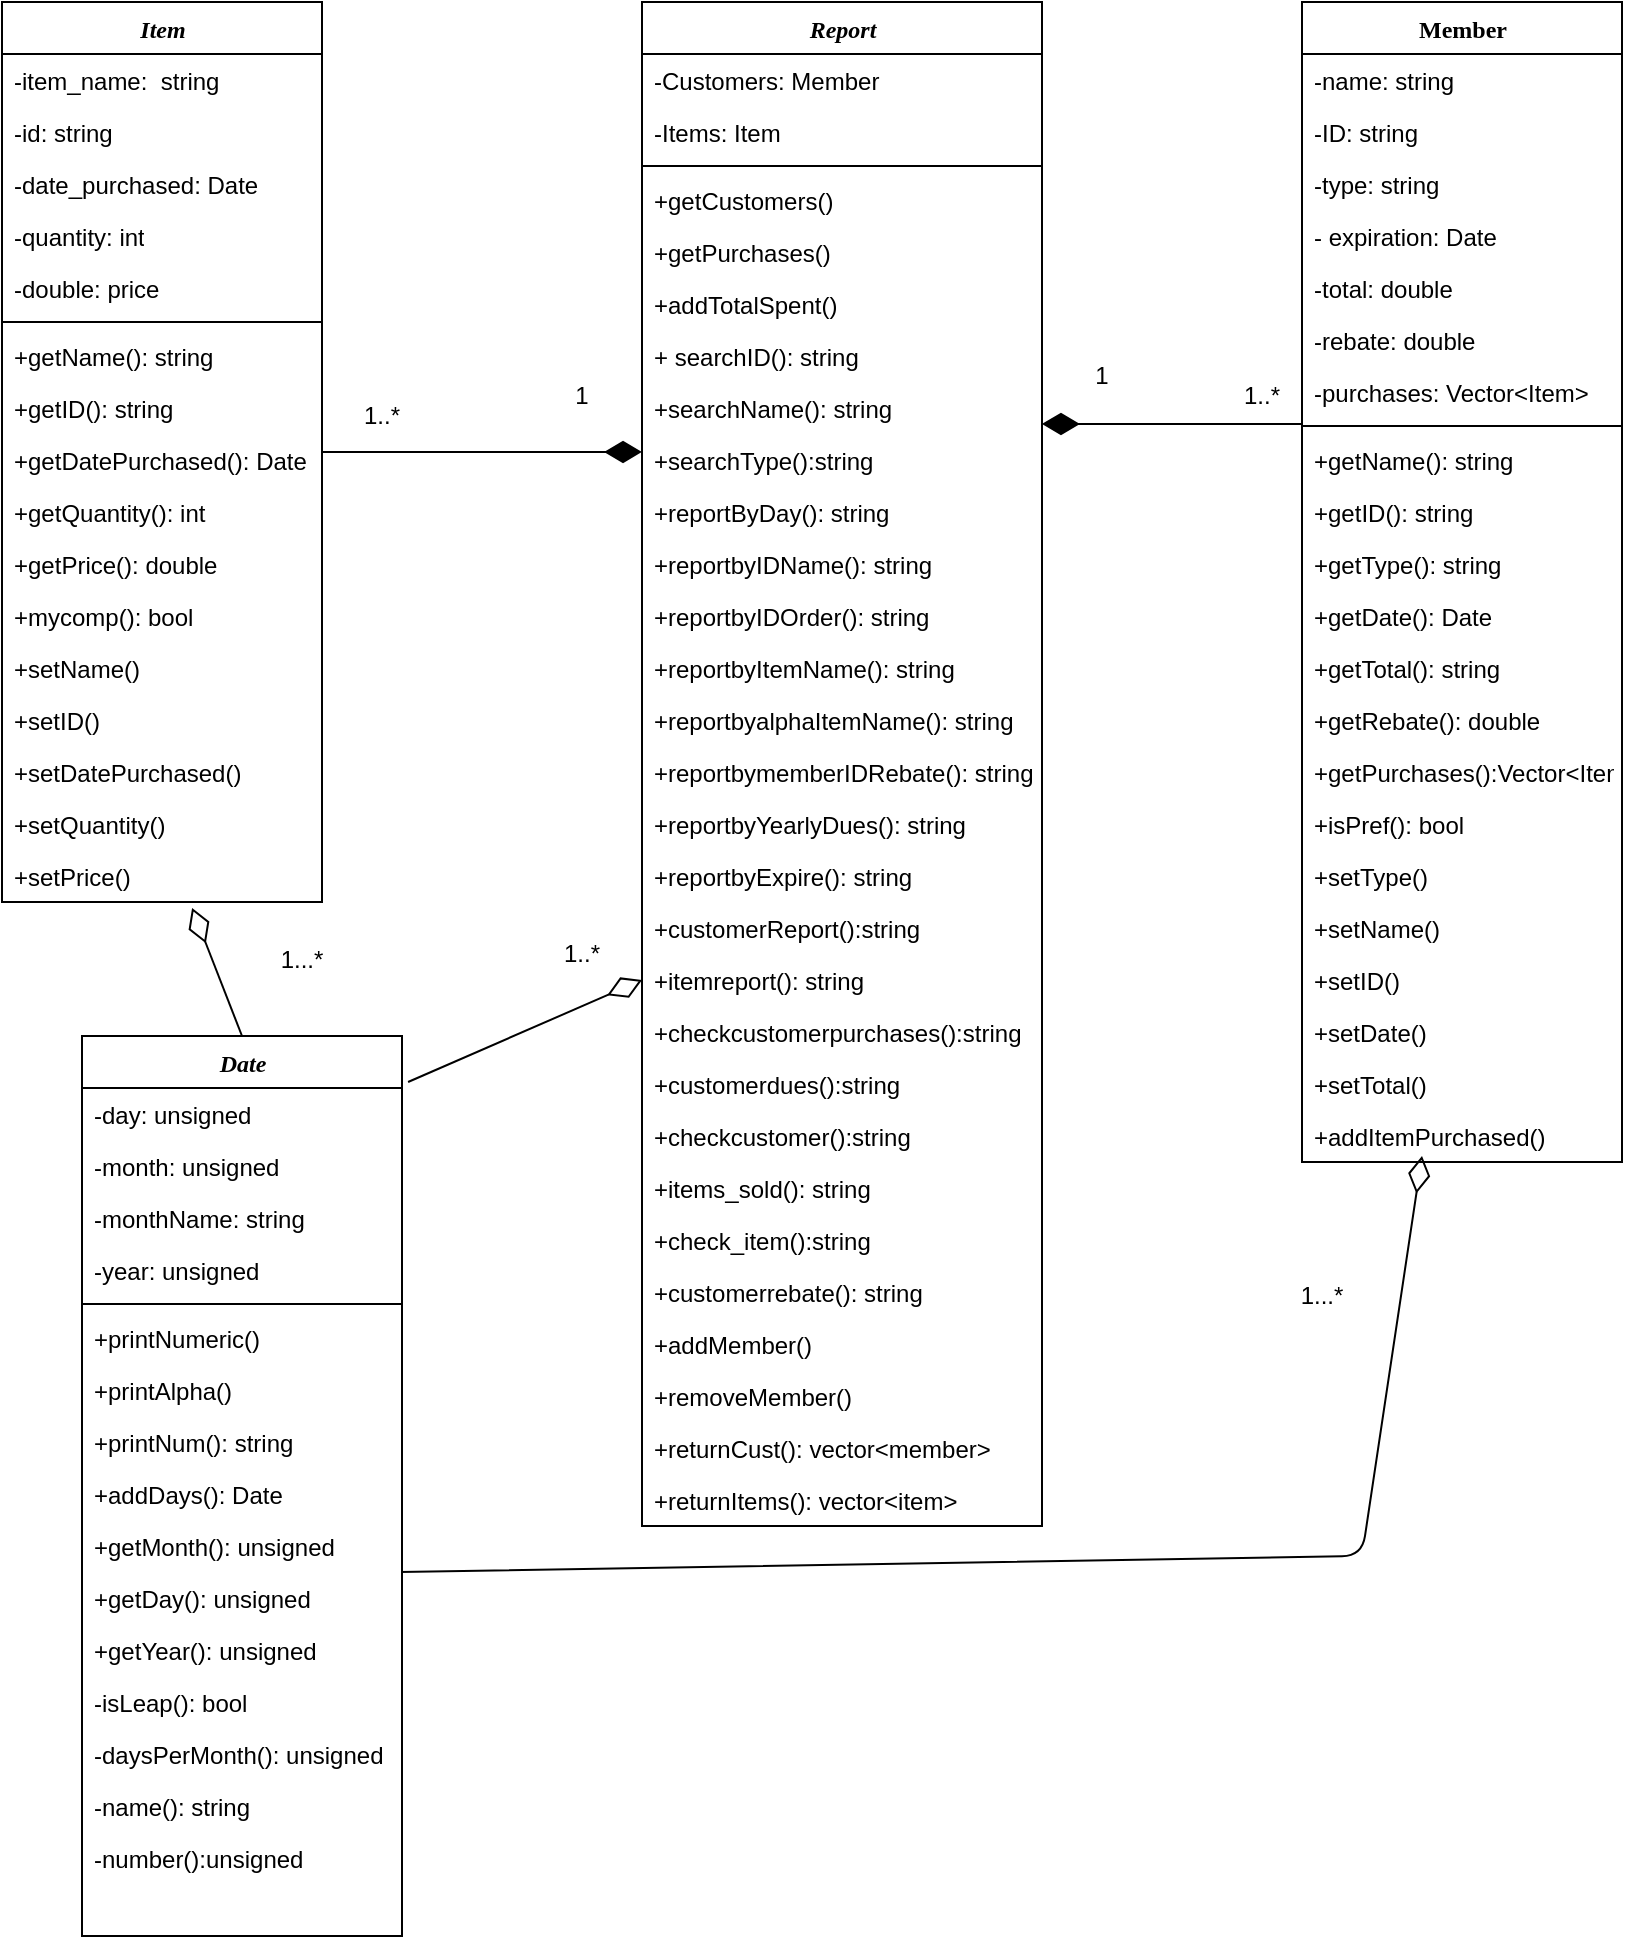 <mxfile version="12.1.3" type="github" pages="1">
  <diagram name="Page-1" id="9f46799a-70d6-7492-0946-bef42562c5a5">
    <mxGraphModel dx="1024" dy="561" grid="1" gridSize="10" guides="1" tooltips="1" connect="1" arrows="1" fold="1" page="1" pageScale="1" pageWidth="1100" pageHeight="850" background="#ffffff" math="0" shadow="0">
      <root>
        <mxCell id="0"/>
        <mxCell id="1" parent="0"/>
        <mxCell id="78961159f06e98e8-17" value="&lt;i&gt;Item&lt;/i&gt;" style="swimlane;html=1;fontStyle=1;align=center;verticalAlign=top;childLayout=stackLayout;horizontal=1;startSize=26;horizontalStack=0;resizeParent=1;resizeLast=0;collapsible=1;marginBottom=0;swimlaneFillColor=#ffffff;rounded=0;shadow=0;comic=0;labelBackgroundColor=none;strokeColor=#000000;strokeWidth=1;fillColor=none;fontFamily=Verdana;fontSize=12;fontColor=#000000;" parent="1" vertex="1">
          <mxGeometry x="90" y="83" width="160" height="450" as="geometry"/>
        </mxCell>
        <mxCell id="78961159f06e98e8-21" value="-item_name:&amp;nbsp; string" style="text;html=1;strokeColor=none;fillColor=none;align=left;verticalAlign=top;spacingLeft=4;spacingRight=4;whiteSpace=wrap;overflow=hidden;rotatable=0;points=[[0,0.5],[1,0.5]];portConstraint=eastwest;" parent="78961159f06e98e8-17" vertex="1">
          <mxGeometry y="26" width="160" height="26" as="geometry"/>
        </mxCell>
        <mxCell id="78961159f06e98e8-23" value="-id: string" style="text;html=1;strokeColor=none;fillColor=none;align=left;verticalAlign=top;spacingLeft=4;spacingRight=4;whiteSpace=wrap;overflow=hidden;rotatable=0;points=[[0,0.5],[1,0.5]];portConstraint=eastwest;" parent="78961159f06e98e8-17" vertex="1">
          <mxGeometry y="52" width="160" height="26" as="geometry"/>
        </mxCell>
        <mxCell id="78961159f06e98e8-25" value="-date_purchased: Date" style="text;html=1;strokeColor=none;fillColor=none;align=left;verticalAlign=top;spacingLeft=4;spacingRight=4;whiteSpace=wrap;overflow=hidden;rotatable=0;points=[[0,0.5],[1,0.5]];portConstraint=eastwest;" parent="78961159f06e98e8-17" vertex="1">
          <mxGeometry y="78" width="160" height="26" as="geometry"/>
        </mxCell>
        <mxCell id="78961159f06e98e8-26" value="-quantity: int" style="text;html=1;strokeColor=none;fillColor=none;align=left;verticalAlign=top;spacingLeft=4;spacingRight=4;whiteSpace=wrap;overflow=hidden;rotatable=0;points=[[0,0.5],[1,0.5]];portConstraint=eastwest;" parent="78961159f06e98e8-17" vertex="1">
          <mxGeometry y="104" width="160" height="26" as="geometry"/>
        </mxCell>
        <mxCell id="78961159f06e98e8-24" value="-double: price" style="text;html=1;strokeColor=none;fillColor=none;align=left;verticalAlign=top;spacingLeft=4;spacingRight=4;whiteSpace=wrap;overflow=hidden;rotatable=0;points=[[0,0.5],[1,0.5]];portConstraint=eastwest;" parent="78961159f06e98e8-17" vertex="1">
          <mxGeometry y="130" width="160" height="26" as="geometry"/>
        </mxCell>
        <mxCell id="78961159f06e98e8-19" value="" style="line;html=1;strokeWidth=1;fillColor=none;align=left;verticalAlign=middle;spacingTop=-1;spacingLeft=3;spacingRight=3;rotatable=0;labelPosition=right;points=[];portConstraint=eastwest;" parent="78961159f06e98e8-17" vertex="1">
          <mxGeometry y="156" width="160" height="8" as="geometry"/>
        </mxCell>
        <mxCell id="78961159f06e98e8-20" value="+getName(): string" style="text;html=1;strokeColor=none;fillColor=none;align=left;verticalAlign=top;spacingLeft=4;spacingRight=4;whiteSpace=wrap;overflow=hidden;rotatable=0;points=[[0,0.5],[1,0.5]];portConstraint=eastwest;" parent="78961159f06e98e8-17" vertex="1">
          <mxGeometry y="164" width="160" height="26" as="geometry"/>
        </mxCell>
        <mxCell id="78961159f06e98e8-27" value="+getID(): string" style="text;html=1;strokeColor=none;fillColor=none;align=left;verticalAlign=top;spacingLeft=4;spacingRight=4;whiteSpace=wrap;overflow=hidden;rotatable=0;points=[[0,0.5],[1,0.5]];portConstraint=eastwest;" parent="78961159f06e98e8-17" vertex="1">
          <mxGeometry y="190" width="160" height="26" as="geometry"/>
        </mxCell>
        <mxCell id="Qsq06w-KKJfv5tR3ozOW-25" value="+getDatePurchased(): Date" style="text;html=1;strokeColor=none;fillColor=none;align=left;verticalAlign=top;spacingLeft=4;spacingRight=4;whiteSpace=wrap;overflow=hidden;rotatable=0;points=[[0,0.5],[1,0.5]];portConstraint=eastwest;" vertex="1" parent="78961159f06e98e8-17">
          <mxGeometry y="216" width="160" height="26" as="geometry"/>
        </mxCell>
        <mxCell id="Qsq06w-KKJfv5tR3ozOW-26" value="+getQuantity(): int" style="text;html=1;strokeColor=none;fillColor=none;align=left;verticalAlign=top;spacingLeft=4;spacingRight=4;whiteSpace=wrap;overflow=hidden;rotatable=0;points=[[0,0.5],[1,0.5]];portConstraint=eastwest;" vertex="1" parent="78961159f06e98e8-17">
          <mxGeometry y="242" width="160" height="26" as="geometry"/>
        </mxCell>
        <mxCell id="Qsq06w-KKJfv5tR3ozOW-27" value="+getPrice(): double" style="text;html=1;strokeColor=none;fillColor=none;align=left;verticalAlign=top;spacingLeft=4;spacingRight=4;whiteSpace=wrap;overflow=hidden;rotatable=0;points=[[0,0.5],[1,0.5]];portConstraint=eastwest;" vertex="1" parent="78961159f06e98e8-17">
          <mxGeometry y="268" width="160" height="26" as="geometry"/>
        </mxCell>
        <mxCell id="Qsq06w-KKJfv5tR3ozOW-28" value="+mycomp(): bool" style="text;html=1;strokeColor=none;fillColor=none;align=left;verticalAlign=top;spacingLeft=4;spacingRight=4;whiteSpace=wrap;overflow=hidden;rotatable=0;points=[[0,0.5],[1,0.5]];portConstraint=eastwest;" vertex="1" parent="78961159f06e98e8-17">
          <mxGeometry y="294" width="160" height="26" as="geometry"/>
        </mxCell>
        <mxCell id="Qsq06w-KKJfv5tR3ozOW-29" value="+setName()" style="text;html=1;strokeColor=none;fillColor=none;align=left;verticalAlign=top;spacingLeft=4;spacingRight=4;whiteSpace=wrap;overflow=hidden;rotatable=0;points=[[0,0.5],[1,0.5]];portConstraint=eastwest;" vertex="1" parent="78961159f06e98e8-17">
          <mxGeometry y="320" width="160" height="26" as="geometry"/>
        </mxCell>
        <mxCell id="Qsq06w-KKJfv5tR3ozOW-30" value="+setID()" style="text;html=1;strokeColor=none;fillColor=none;align=left;verticalAlign=top;spacingLeft=4;spacingRight=4;whiteSpace=wrap;overflow=hidden;rotatable=0;points=[[0,0.5],[1,0.5]];portConstraint=eastwest;" vertex="1" parent="78961159f06e98e8-17">
          <mxGeometry y="346" width="160" height="26" as="geometry"/>
        </mxCell>
        <mxCell id="Qsq06w-KKJfv5tR3ozOW-31" value="+setDatePurchased()" style="text;html=1;strokeColor=none;fillColor=none;align=left;verticalAlign=top;spacingLeft=4;spacingRight=4;whiteSpace=wrap;overflow=hidden;rotatable=0;points=[[0,0.5],[1,0.5]];portConstraint=eastwest;" vertex="1" parent="78961159f06e98e8-17">
          <mxGeometry y="372" width="160" height="26" as="geometry"/>
        </mxCell>
        <mxCell id="Qsq06w-KKJfv5tR3ozOW-32" value="+setQuantity()" style="text;html=1;strokeColor=none;fillColor=none;align=left;verticalAlign=top;spacingLeft=4;spacingRight=4;whiteSpace=wrap;overflow=hidden;rotatable=0;points=[[0,0.5],[1,0.5]];portConstraint=eastwest;" vertex="1" parent="78961159f06e98e8-17">
          <mxGeometry y="398" width="160" height="26" as="geometry"/>
        </mxCell>
        <mxCell id="Qsq06w-KKJfv5tR3ozOW-33" value="+setPrice()" style="text;html=1;strokeColor=none;fillColor=none;align=left;verticalAlign=top;spacingLeft=4;spacingRight=4;whiteSpace=wrap;overflow=hidden;rotatable=0;points=[[0,0.5],[1,0.5]];portConstraint=eastwest;" vertex="1" parent="78961159f06e98e8-17">
          <mxGeometry y="424" width="160" height="26" as="geometry"/>
        </mxCell>
        <mxCell id="78961159f06e98e8-30" value="&lt;i&gt;Report&lt;/i&gt;" style="swimlane;html=1;fontStyle=1;align=center;verticalAlign=top;childLayout=stackLayout;horizontal=1;startSize=26;horizontalStack=0;resizeParent=1;resizeLast=0;collapsible=1;marginBottom=0;swimlaneFillColor=#ffffff;rounded=0;shadow=0;comic=0;labelBackgroundColor=none;strokeColor=#000000;strokeWidth=1;fillColor=none;fontFamily=Verdana;fontSize=12;fontColor=#000000;" parent="1" vertex="1">
          <mxGeometry x="410" y="83" width="200" height="762" as="geometry"/>
        </mxCell>
        <mxCell id="78961159f06e98e8-31" value="-Customers: Member" style="text;html=1;strokeColor=none;fillColor=none;align=left;verticalAlign=top;spacingLeft=4;spacingRight=4;whiteSpace=wrap;overflow=hidden;rotatable=0;points=[[0,0.5],[1,0.5]];portConstraint=eastwest;" parent="78961159f06e98e8-30" vertex="1">
          <mxGeometry y="26" width="200" height="26" as="geometry"/>
        </mxCell>
        <mxCell id="78961159f06e98e8-32" value="-Items: Item" style="text;html=1;strokeColor=none;fillColor=none;align=left;verticalAlign=top;spacingLeft=4;spacingRight=4;whiteSpace=wrap;overflow=hidden;rotatable=0;points=[[0,0.5],[1,0.5]];portConstraint=eastwest;" parent="78961159f06e98e8-30" vertex="1">
          <mxGeometry y="52" width="200" height="26" as="geometry"/>
        </mxCell>
        <mxCell id="78961159f06e98e8-38" value="" style="line;html=1;strokeWidth=1;fillColor=none;align=left;verticalAlign=middle;spacingTop=-1;spacingLeft=3;spacingRight=3;rotatable=0;labelPosition=right;points=[];portConstraint=eastwest;" parent="78961159f06e98e8-30" vertex="1">
          <mxGeometry y="78" width="200" height="8" as="geometry"/>
        </mxCell>
        <mxCell id="78961159f06e98e8-34" value="+getCustomers()" style="text;html=1;strokeColor=none;fillColor=none;align=left;verticalAlign=top;spacingLeft=4;spacingRight=4;whiteSpace=wrap;overflow=hidden;rotatable=0;points=[[0,0.5],[1,0.5]];portConstraint=eastwest;" parent="78961159f06e98e8-30" vertex="1">
          <mxGeometry y="86" width="200" height="26" as="geometry"/>
        </mxCell>
        <mxCell id="78961159f06e98e8-36" value="+getPurchases()" style="text;html=1;strokeColor=none;fillColor=none;align=left;verticalAlign=top;spacingLeft=4;spacingRight=4;whiteSpace=wrap;overflow=hidden;rotatable=0;points=[[0,0.5],[1,0.5]];portConstraint=eastwest;" parent="78961159f06e98e8-30" vertex="1">
          <mxGeometry y="112" width="200" height="26" as="geometry"/>
        </mxCell>
        <mxCell id="78961159f06e98e8-37" value="+addTotalSpent()" style="text;html=1;strokeColor=none;fillColor=none;align=left;verticalAlign=top;spacingLeft=4;spacingRight=4;whiteSpace=wrap;overflow=hidden;rotatable=0;points=[[0,0.5],[1,0.5]];portConstraint=eastwest;" parent="78961159f06e98e8-30" vertex="1">
          <mxGeometry y="138" width="200" height="26" as="geometry"/>
        </mxCell>
        <mxCell id="78961159f06e98e8-33" value="+ searchID(): string" style="text;html=1;strokeColor=none;fillColor=none;align=left;verticalAlign=top;spacingLeft=4;spacingRight=4;whiteSpace=wrap;overflow=hidden;rotatable=0;points=[[0,0.5],[1,0.5]];portConstraint=eastwest;" parent="78961159f06e98e8-30" vertex="1">
          <mxGeometry y="164" width="200" height="26" as="geometry"/>
        </mxCell>
        <mxCell id="78961159f06e98e8-39" value="+searchName(): string" style="text;html=1;strokeColor=none;fillColor=none;align=left;verticalAlign=top;spacingLeft=4;spacingRight=4;whiteSpace=wrap;overflow=hidden;rotatable=0;points=[[0,0.5],[1,0.5]];portConstraint=eastwest;" parent="78961159f06e98e8-30" vertex="1">
          <mxGeometry y="190" width="200" height="26" as="geometry"/>
        </mxCell>
        <mxCell id="78961159f06e98e8-40" value="+searchType():string" style="text;html=1;strokeColor=none;fillColor=none;align=left;verticalAlign=top;spacingLeft=4;spacingRight=4;whiteSpace=wrap;overflow=hidden;rotatable=0;points=[[0,0.5],[1,0.5]];portConstraint=eastwest;" parent="78961159f06e98e8-30" vertex="1">
          <mxGeometry y="216" width="200" height="26" as="geometry"/>
        </mxCell>
        <mxCell id="78961159f06e98e8-42" value="+reportByDay(): string" style="text;html=1;strokeColor=none;fillColor=none;align=left;verticalAlign=top;spacingLeft=4;spacingRight=4;whiteSpace=wrap;overflow=hidden;rotatable=0;points=[[0,0.5],[1,0.5]];portConstraint=eastwest;" parent="78961159f06e98e8-30" vertex="1">
          <mxGeometry y="242" width="200" height="26" as="geometry"/>
        </mxCell>
        <mxCell id="Qsq06w-KKJfv5tR3ozOW-5" value="+reportbyIDName(): string" style="text;html=1;strokeColor=none;fillColor=none;align=left;verticalAlign=top;spacingLeft=4;spacingRight=4;whiteSpace=wrap;overflow=hidden;rotatable=0;points=[[0,0.5],[1,0.5]];portConstraint=eastwest;" vertex="1" parent="78961159f06e98e8-30">
          <mxGeometry y="268" width="200" height="26" as="geometry"/>
        </mxCell>
        <mxCell id="Qsq06w-KKJfv5tR3ozOW-6" value="+reportbyIDOrder(): string" style="text;html=1;strokeColor=none;fillColor=none;align=left;verticalAlign=top;spacingLeft=4;spacingRight=4;whiteSpace=wrap;overflow=hidden;rotatable=0;points=[[0,0.5],[1,0.5]];portConstraint=eastwest;" vertex="1" parent="78961159f06e98e8-30">
          <mxGeometry y="294" width="200" height="26" as="geometry"/>
        </mxCell>
        <mxCell id="Qsq06w-KKJfv5tR3ozOW-7" value="+reportbyItemName(): string" style="text;html=1;strokeColor=none;fillColor=none;align=left;verticalAlign=top;spacingLeft=4;spacingRight=4;whiteSpace=wrap;overflow=hidden;rotatable=0;points=[[0,0.5],[1,0.5]];portConstraint=eastwest;" vertex="1" parent="78961159f06e98e8-30">
          <mxGeometry y="320" width="200" height="26" as="geometry"/>
        </mxCell>
        <mxCell id="Qsq06w-KKJfv5tR3ozOW-8" value="&lt;div&gt;+reportbyalphaItemName(): string&lt;/div&gt;&lt;div&gt;&lt;br&gt;&lt;/div&gt;" style="text;html=1;strokeColor=none;fillColor=none;align=left;verticalAlign=top;spacingLeft=4;spacingRight=4;whiteSpace=wrap;overflow=hidden;rotatable=0;points=[[0,0.5],[1,0.5]];portConstraint=eastwest;" vertex="1" parent="78961159f06e98e8-30">
          <mxGeometry y="346" width="200" height="26" as="geometry"/>
        </mxCell>
        <mxCell id="Qsq06w-KKJfv5tR3ozOW-10" value="+reportbymemberIDRebate(): string" style="text;html=1;strokeColor=none;fillColor=none;align=left;verticalAlign=top;spacingLeft=4;spacingRight=4;whiteSpace=wrap;overflow=hidden;rotatable=0;points=[[0,0.5],[1,0.5]];portConstraint=eastwest;" vertex="1" parent="78961159f06e98e8-30">
          <mxGeometry y="372" width="200" height="26" as="geometry"/>
        </mxCell>
        <mxCell id="Qsq06w-KKJfv5tR3ozOW-11" value="+reportbyYearlyDues(): string" style="text;html=1;strokeColor=none;fillColor=none;align=left;verticalAlign=top;spacingLeft=4;spacingRight=4;whiteSpace=wrap;overflow=hidden;rotatable=0;points=[[0,0.5],[1,0.5]];portConstraint=eastwest;" vertex="1" parent="78961159f06e98e8-30">
          <mxGeometry y="398" width="200" height="26" as="geometry"/>
        </mxCell>
        <mxCell id="Qsq06w-KKJfv5tR3ozOW-12" value="&lt;div&gt;+reportbyExpire(): string&lt;/div&gt;" style="text;html=1;strokeColor=none;fillColor=none;align=left;verticalAlign=top;spacingLeft=4;spacingRight=4;whiteSpace=wrap;overflow=hidden;rotatable=0;points=[[0,0.5],[1,0.5]];portConstraint=eastwest;" vertex="1" parent="78961159f06e98e8-30">
          <mxGeometry y="424" width="200" height="26" as="geometry"/>
        </mxCell>
        <mxCell id="Qsq06w-KKJfv5tR3ozOW-13" value="+customerReport():string" style="text;html=1;strokeColor=none;fillColor=none;align=left;verticalAlign=top;spacingLeft=4;spacingRight=4;whiteSpace=wrap;overflow=hidden;rotatable=0;points=[[0,0.5],[1,0.5]];portConstraint=eastwest;" vertex="1" parent="78961159f06e98e8-30">
          <mxGeometry y="450" width="200" height="26" as="geometry"/>
        </mxCell>
        <mxCell id="Qsq06w-KKJfv5tR3ozOW-14" value="+itemreport(): string" style="text;html=1;strokeColor=none;fillColor=none;align=left;verticalAlign=top;spacingLeft=4;spacingRight=4;whiteSpace=wrap;overflow=hidden;rotatable=0;points=[[0,0.5],[1,0.5]];portConstraint=eastwest;" vertex="1" parent="78961159f06e98e8-30">
          <mxGeometry y="476" width="200" height="26" as="geometry"/>
        </mxCell>
        <mxCell id="Qsq06w-KKJfv5tR3ozOW-15" value="+checkcustomerpurchases():string" style="text;html=1;strokeColor=none;fillColor=none;align=left;verticalAlign=top;spacingLeft=4;spacingRight=4;whiteSpace=wrap;overflow=hidden;rotatable=0;points=[[0,0.5],[1,0.5]];portConstraint=eastwest;" vertex="1" parent="78961159f06e98e8-30">
          <mxGeometry y="502" width="200" height="26" as="geometry"/>
        </mxCell>
        <mxCell id="Qsq06w-KKJfv5tR3ozOW-16" value="+customerdues():string" style="text;html=1;strokeColor=none;fillColor=none;align=left;verticalAlign=top;spacingLeft=4;spacingRight=4;whiteSpace=wrap;overflow=hidden;rotatable=0;points=[[0,0.5],[1,0.5]];portConstraint=eastwest;" vertex="1" parent="78961159f06e98e8-30">
          <mxGeometry y="528" width="200" height="26" as="geometry"/>
        </mxCell>
        <mxCell id="Qsq06w-KKJfv5tR3ozOW-17" value="+checkcustomer():string" style="text;html=1;strokeColor=none;fillColor=none;align=left;verticalAlign=top;spacingLeft=4;spacingRight=4;whiteSpace=wrap;overflow=hidden;rotatable=0;points=[[0,0.5],[1,0.5]];portConstraint=eastwest;" vertex="1" parent="78961159f06e98e8-30">
          <mxGeometry y="554" width="200" height="26" as="geometry"/>
        </mxCell>
        <mxCell id="Qsq06w-KKJfv5tR3ozOW-18" value="&lt;div&gt;+items_sold(): string&lt;/div&gt;" style="text;html=1;strokeColor=none;fillColor=none;align=left;verticalAlign=top;spacingLeft=4;spacingRight=4;whiteSpace=wrap;overflow=hidden;rotatable=0;points=[[0,0.5],[1,0.5]];portConstraint=eastwest;" vertex="1" parent="78961159f06e98e8-30">
          <mxGeometry y="580" width="200" height="26" as="geometry"/>
        </mxCell>
        <mxCell id="Qsq06w-KKJfv5tR3ozOW-19" value="+check_item():string" style="text;html=1;strokeColor=none;fillColor=none;align=left;verticalAlign=top;spacingLeft=4;spacingRight=4;whiteSpace=wrap;overflow=hidden;rotatable=0;points=[[0,0.5],[1,0.5]];portConstraint=eastwest;" vertex="1" parent="78961159f06e98e8-30">
          <mxGeometry y="606" width="200" height="26" as="geometry"/>
        </mxCell>
        <mxCell id="Qsq06w-KKJfv5tR3ozOW-20" value="+customerrebate(): string" style="text;html=1;strokeColor=none;fillColor=none;align=left;verticalAlign=top;spacingLeft=4;spacingRight=4;whiteSpace=wrap;overflow=hidden;rotatable=0;points=[[0,0.5],[1,0.5]];portConstraint=eastwest;" vertex="1" parent="78961159f06e98e8-30">
          <mxGeometry y="632" width="200" height="26" as="geometry"/>
        </mxCell>
        <mxCell id="Qsq06w-KKJfv5tR3ozOW-21" value="+addMember()" style="text;html=1;strokeColor=none;fillColor=none;align=left;verticalAlign=top;spacingLeft=4;spacingRight=4;whiteSpace=wrap;overflow=hidden;rotatable=0;points=[[0,0.5],[1,0.5]];portConstraint=eastwest;" vertex="1" parent="78961159f06e98e8-30">
          <mxGeometry y="658" width="200" height="26" as="geometry"/>
        </mxCell>
        <mxCell id="Qsq06w-KKJfv5tR3ozOW-22" value="+removeMember()" style="text;html=1;strokeColor=none;fillColor=none;align=left;verticalAlign=top;spacingLeft=4;spacingRight=4;whiteSpace=wrap;overflow=hidden;rotatable=0;points=[[0,0.5],[1,0.5]];portConstraint=eastwest;" vertex="1" parent="78961159f06e98e8-30">
          <mxGeometry y="684" width="200" height="26" as="geometry"/>
        </mxCell>
        <mxCell id="Qsq06w-KKJfv5tR3ozOW-23" value="+returnCust(): vector&amp;lt;member&amp;gt;" style="text;html=1;strokeColor=none;fillColor=none;align=left;verticalAlign=top;spacingLeft=4;spacingRight=4;whiteSpace=wrap;overflow=hidden;rotatable=0;points=[[0,0.5],[1,0.5]];portConstraint=eastwest;" vertex="1" parent="78961159f06e98e8-30">
          <mxGeometry y="710" width="200" height="26" as="geometry"/>
        </mxCell>
        <mxCell id="Qsq06w-KKJfv5tR3ozOW-24" value="+returnItems(): vector&amp;lt;item&amp;gt;" style="text;html=1;strokeColor=none;fillColor=none;align=left;verticalAlign=top;spacingLeft=4;spacingRight=4;whiteSpace=wrap;overflow=hidden;rotatable=0;points=[[0,0.5],[1,0.5]];portConstraint=eastwest;" vertex="1" parent="78961159f06e98e8-30">
          <mxGeometry y="736" width="200" height="26" as="geometry"/>
        </mxCell>
        <mxCell id="78961159f06e98e8-43" value="Member" style="swimlane;html=1;fontStyle=1;align=center;verticalAlign=top;childLayout=stackLayout;horizontal=1;startSize=26;horizontalStack=0;resizeParent=1;resizeLast=0;collapsible=1;marginBottom=0;swimlaneFillColor=#ffffff;rounded=0;shadow=0;comic=0;labelBackgroundColor=none;strokeColor=#000000;strokeWidth=1;fillColor=none;fontFamily=Verdana;fontSize=12;fontColor=#000000;" parent="1" vertex="1">
          <mxGeometry x="740" y="83" width="160" height="580" as="geometry"/>
        </mxCell>
        <mxCell id="78961159f06e98e8-44" value="-name: string" style="text;html=1;strokeColor=none;fillColor=none;align=left;verticalAlign=top;spacingLeft=4;spacingRight=4;whiteSpace=wrap;overflow=hidden;rotatable=0;points=[[0,0.5],[1,0.5]];portConstraint=eastwest;" parent="78961159f06e98e8-43" vertex="1">
          <mxGeometry y="26" width="160" height="26" as="geometry"/>
        </mxCell>
        <mxCell id="78961159f06e98e8-45" value="-ID: string" style="text;html=1;strokeColor=none;fillColor=none;align=left;verticalAlign=top;spacingLeft=4;spacingRight=4;whiteSpace=wrap;overflow=hidden;rotatable=0;points=[[0,0.5],[1,0.5]];portConstraint=eastwest;" parent="78961159f06e98e8-43" vertex="1">
          <mxGeometry y="52" width="160" height="26" as="geometry"/>
        </mxCell>
        <mxCell id="78961159f06e98e8-49" value="-type: string" style="text;html=1;strokeColor=none;fillColor=none;align=left;verticalAlign=top;spacingLeft=4;spacingRight=4;whiteSpace=wrap;overflow=hidden;rotatable=0;points=[[0,0.5],[1,0.5]];portConstraint=eastwest;" parent="78961159f06e98e8-43" vertex="1">
          <mxGeometry y="78" width="160" height="26" as="geometry"/>
        </mxCell>
        <mxCell id="78961159f06e98e8-50" value="- expiration: Date" style="text;html=1;strokeColor=none;fillColor=none;align=left;verticalAlign=top;spacingLeft=4;spacingRight=4;whiteSpace=wrap;overflow=hidden;rotatable=0;points=[[0,0.5],[1,0.5]];portConstraint=eastwest;" parent="78961159f06e98e8-43" vertex="1">
          <mxGeometry y="104" width="160" height="26" as="geometry"/>
        </mxCell>
        <mxCell id="Qsq06w-KKJfv5tR3ozOW-34" value="-total: double" style="text;html=1;strokeColor=none;fillColor=none;align=left;verticalAlign=top;spacingLeft=4;spacingRight=4;whiteSpace=wrap;overflow=hidden;rotatable=0;points=[[0,0.5],[1,0.5]];portConstraint=eastwest;" vertex="1" parent="78961159f06e98e8-43">
          <mxGeometry y="130" width="160" height="26" as="geometry"/>
        </mxCell>
        <mxCell id="Qsq06w-KKJfv5tR3ozOW-35" value="-rebate: double" style="text;html=1;strokeColor=none;fillColor=none;align=left;verticalAlign=top;spacingLeft=4;spacingRight=4;whiteSpace=wrap;overflow=hidden;rotatable=0;points=[[0,0.5],[1,0.5]];portConstraint=eastwest;" vertex="1" parent="78961159f06e98e8-43">
          <mxGeometry y="156" width="160" height="26" as="geometry"/>
        </mxCell>
        <mxCell id="Qsq06w-KKJfv5tR3ozOW-36" value="-purchases: Vector&amp;lt;Item&amp;gt;" style="text;html=1;strokeColor=none;fillColor=none;align=left;verticalAlign=top;spacingLeft=4;spacingRight=4;whiteSpace=wrap;overflow=hidden;rotatable=0;points=[[0,0.5],[1,0.5]];portConstraint=eastwest;" vertex="1" parent="78961159f06e98e8-43">
          <mxGeometry y="182" width="160" height="26" as="geometry"/>
        </mxCell>
        <mxCell id="78961159f06e98e8-51" value="" style="line;html=1;strokeWidth=1;fillColor=none;align=left;verticalAlign=middle;spacingTop=-1;spacingLeft=3;spacingRight=3;rotatable=0;labelPosition=right;points=[];portConstraint=eastwest;" parent="78961159f06e98e8-43" vertex="1">
          <mxGeometry y="208" width="160" height="8" as="geometry"/>
        </mxCell>
        <mxCell id="78961159f06e98e8-52" value="+getName(): string" style="text;html=1;strokeColor=none;fillColor=none;align=left;verticalAlign=top;spacingLeft=4;spacingRight=4;whiteSpace=wrap;overflow=hidden;rotatable=0;points=[[0,0.5],[1,0.5]];portConstraint=eastwest;" parent="78961159f06e98e8-43" vertex="1">
          <mxGeometry y="216" width="160" height="26" as="geometry"/>
        </mxCell>
        <mxCell id="78961159f06e98e8-53" value="+getID(): string" style="text;html=1;strokeColor=none;fillColor=none;align=left;verticalAlign=top;spacingLeft=4;spacingRight=4;whiteSpace=wrap;overflow=hidden;rotatable=0;points=[[0,0.5],[1,0.5]];portConstraint=eastwest;" parent="78961159f06e98e8-43" vertex="1">
          <mxGeometry y="242" width="160" height="26" as="geometry"/>
        </mxCell>
        <mxCell id="Qsq06w-KKJfv5tR3ozOW-37" value="+getType(): string" style="text;html=1;strokeColor=none;fillColor=none;align=left;verticalAlign=top;spacingLeft=4;spacingRight=4;whiteSpace=wrap;overflow=hidden;rotatable=0;points=[[0,0.5],[1,0.5]];portConstraint=eastwest;" vertex="1" parent="78961159f06e98e8-43">
          <mxGeometry y="268" width="160" height="26" as="geometry"/>
        </mxCell>
        <mxCell id="Qsq06w-KKJfv5tR3ozOW-38" value="+getDate(): Date" style="text;html=1;strokeColor=none;fillColor=none;align=left;verticalAlign=top;spacingLeft=4;spacingRight=4;whiteSpace=wrap;overflow=hidden;rotatable=0;points=[[0,0.5],[1,0.5]];portConstraint=eastwest;" vertex="1" parent="78961159f06e98e8-43">
          <mxGeometry y="294" width="160" height="26" as="geometry"/>
        </mxCell>
        <mxCell id="Qsq06w-KKJfv5tR3ozOW-39" value="+getTotal(): string" style="text;html=1;strokeColor=none;fillColor=none;align=left;verticalAlign=top;spacingLeft=4;spacingRight=4;whiteSpace=wrap;overflow=hidden;rotatable=0;points=[[0,0.5],[1,0.5]];portConstraint=eastwest;" vertex="1" parent="78961159f06e98e8-43">
          <mxGeometry y="320" width="160" height="26" as="geometry"/>
        </mxCell>
        <mxCell id="Qsq06w-KKJfv5tR3ozOW-40" value="+getRebate(): double" style="text;html=1;strokeColor=none;fillColor=none;align=left;verticalAlign=top;spacingLeft=4;spacingRight=4;whiteSpace=wrap;overflow=hidden;rotatable=0;points=[[0,0.5],[1,0.5]];portConstraint=eastwest;" vertex="1" parent="78961159f06e98e8-43">
          <mxGeometry y="346" width="160" height="26" as="geometry"/>
        </mxCell>
        <mxCell id="Qsq06w-KKJfv5tR3ozOW-41" value="+getPurchases():Vector&amp;lt;Item&amp;gt;" style="text;html=1;strokeColor=none;fillColor=none;align=left;verticalAlign=top;spacingLeft=4;spacingRight=4;whiteSpace=wrap;overflow=hidden;rotatable=0;points=[[0,0.5],[1,0.5]];portConstraint=eastwest;" vertex="1" parent="78961159f06e98e8-43">
          <mxGeometry y="372" width="160" height="26" as="geometry"/>
        </mxCell>
        <mxCell id="Qsq06w-KKJfv5tR3ozOW-42" value="+isPref(): bool" style="text;html=1;strokeColor=none;fillColor=none;align=left;verticalAlign=top;spacingLeft=4;spacingRight=4;whiteSpace=wrap;overflow=hidden;rotatable=0;points=[[0,0.5],[1,0.5]];portConstraint=eastwest;" vertex="1" parent="78961159f06e98e8-43">
          <mxGeometry y="398" width="160" height="26" as="geometry"/>
        </mxCell>
        <mxCell id="Qsq06w-KKJfv5tR3ozOW-43" value="+setType()" style="text;html=1;strokeColor=none;fillColor=none;align=left;verticalAlign=top;spacingLeft=4;spacingRight=4;whiteSpace=wrap;overflow=hidden;rotatable=0;points=[[0,0.5],[1,0.5]];portConstraint=eastwest;" vertex="1" parent="78961159f06e98e8-43">
          <mxGeometry y="424" width="160" height="26" as="geometry"/>
        </mxCell>
        <mxCell id="Qsq06w-KKJfv5tR3ozOW-44" value="+setName()" style="text;html=1;strokeColor=none;fillColor=none;align=left;verticalAlign=top;spacingLeft=4;spacingRight=4;whiteSpace=wrap;overflow=hidden;rotatable=0;points=[[0,0.5],[1,0.5]];portConstraint=eastwest;" vertex="1" parent="78961159f06e98e8-43">
          <mxGeometry y="450" width="160" height="26" as="geometry"/>
        </mxCell>
        <mxCell id="Qsq06w-KKJfv5tR3ozOW-45" value="+setID()" style="text;html=1;strokeColor=none;fillColor=none;align=left;verticalAlign=top;spacingLeft=4;spacingRight=4;whiteSpace=wrap;overflow=hidden;rotatable=0;points=[[0,0.5],[1,0.5]];portConstraint=eastwest;" vertex="1" parent="78961159f06e98e8-43">
          <mxGeometry y="476" width="160" height="26" as="geometry"/>
        </mxCell>
        <mxCell id="Qsq06w-KKJfv5tR3ozOW-46" value="+setDate()" style="text;html=1;strokeColor=none;fillColor=none;align=left;verticalAlign=top;spacingLeft=4;spacingRight=4;whiteSpace=wrap;overflow=hidden;rotatable=0;points=[[0,0.5],[1,0.5]];portConstraint=eastwest;" vertex="1" parent="78961159f06e98e8-43">
          <mxGeometry y="502" width="160" height="26" as="geometry"/>
        </mxCell>
        <mxCell id="Qsq06w-KKJfv5tR3ozOW-47" value="+setTotal()" style="text;html=1;strokeColor=none;fillColor=none;align=left;verticalAlign=top;spacingLeft=4;spacingRight=4;whiteSpace=wrap;overflow=hidden;rotatable=0;points=[[0,0.5],[1,0.5]];portConstraint=eastwest;" vertex="1" parent="78961159f06e98e8-43">
          <mxGeometry y="528" width="160" height="26" as="geometry"/>
        </mxCell>
        <mxCell id="Qsq06w-KKJfv5tR3ozOW-48" value="+addItemPurchased()" style="text;html=1;strokeColor=none;fillColor=none;align=left;verticalAlign=top;spacingLeft=4;spacingRight=4;whiteSpace=wrap;overflow=hidden;rotatable=0;points=[[0,0.5],[1,0.5]];portConstraint=eastwest;" vertex="1" parent="78961159f06e98e8-43">
          <mxGeometry y="554" width="160" height="26" as="geometry"/>
        </mxCell>
        <mxCell id="Qsq06w-KKJfv5tR3ozOW-75" value="" style="endArrow=diamondThin;html=1;exitX=0.994;exitY=0;exitDx=0;exitDy=0;exitPerimeter=0;endSize=16;endFill=0;" edge="1" parent="78961159f06e98e8-43" source="Qsq06w-KKJfv5tR3ozOW-66">
          <mxGeometry width="50" height="50" relative="1" as="geometry">
            <mxPoint x="10" y="627" as="sourcePoint"/>
            <mxPoint x="60" y="577" as="targetPoint"/>
            <Array as="points">
              <mxPoint x="30" y="777"/>
            </Array>
          </mxGeometry>
        </mxCell>
        <mxCell id="78961159f06e98e8-121" style="edgeStyle=elbowEdgeStyle;html=1;labelBackgroundColor=none;startFill=0;startSize=8;endArrow=diamondThin;endFill=1;endSize=16;fontFamily=Verdana;fontSize=12;elbow=vertical;" parent="1" source="78961159f06e98e8-17" target="78961159f06e98e8-30" edge="1">
          <mxGeometry relative="1" as="geometry">
            <mxPoint x="250" y="259.882" as="sourcePoint"/>
          </mxGeometry>
        </mxCell>
        <mxCell id="Qsq06w-KKJfv5tR3ozOW-4" value="" style="endArrow=diamondThin;html=1;entryX=1;entryY=-0.193;entryDx=0;entryDy=0;exitX=0;exitY=1.115;exitDx=0;exitDy=0;endSize=16;endFill=1;exitPerimeter=0;entryPerimeter=0;" edge="1" parent="1" source="Qsq06w-KKJfv5tR3ozOW-36" target="78961159f06e98e8-40">
          <mxGeometry width="50" height="50" relative="1" as="geometry">
            <mxPoint x="690" y="210" as="sourcePoint"/>
            <mxPoint x="740" y="160" as="targetPoint"/>
          </mxGeometry>
        </mxCell>
        <mxCell id="Qsq06w-KKJfv5tR3ozOW-49" value="1..*" style="text;html=1;strokeColor=none;fillColor=none;align=center;verticalAlign=middle;whiteSpace=wrap;rounded=0;" vertex="1" parent="1">
          <mxGeometry x="260" y="280" width="40" height="20" as="geometry"/>
        </mxCell>
        <mxCell id="Qsq06w-KKJfv5tR3ozOW-51" value="1..*" style="text;html=1;strokeColor=none;fillColor=none;align=center;verticalAlign=middle;whiteSpace=wrap;rounded=0;" vertex="1" parent="1">
          <mxGeometry x="700" y="270" width="40" height="20" as="geometry"/>
        </mxCell>
        <mxCell id="Qsq06w-KKJfv5tR3ozOW-53" value="1" style="text;html=1;strokeColor=none;fillColor=none;align=center;verticalAlign=middle;whiteSpace=wrap;rounded=0;" vertex="1" parent="1">
          <mxGeometry x="360" y="270" width="40" height="20" as="geometry"/>
        </mxCell>
        <mxCell id="Qsq06w-KKJfv5tR3ozOW-54" value="1" style="text;html=1;strokeColor=none;fillColor=none;align=center;verticalAlign=middle;whiteSpace=wrap;rounded=0;" vertex="1" parent="1">
          <mxGeometry x="620" y="260" width="40" height="20" as="geometry"/>
        </mxCell>
        <mxCell id="Qsq06w-KKJfv5tR3ozOW-55" value="&lt;i&gt;Date&lt;/i&gt;" style="swimlane;html=1;fontStyle=1;align=center;verticalAlign=top;childLayout=stackLayout;horizontal=1;startSize=26;horizontalStack=0;resizeParent=1;resizeLast=0;collapsible=1;marginBottom=0;swimlaneFillColor=#ffffff;rounded=0;shadow=0;comic=0;labelBackgroundColor=none;strokeColor=#000000;strokeWidth=1;fillColor=none;fontFamily=Verdana;fontSize=12;fontColor=#000000;" vertex="1" parent="1">
          <mxGeometry x="130" y="600" width="160" height="450" as="geometry"/>
        </mxCell>
        <mxCell id="Qsq06w-KKJfv5tR3ozOW-56" value="-day: unsigned" style="text;html=1;strokeColor=none;fillColor=none;align=left;verticalAlign=top;spacingLeft=4;spacingRight=4;whiteSpace=wrap;overflow=hidden;rotatable=0;points=[[0,0.5],[1,0.5]];portConstraint=eastwest;" vertex="1" parent="Qsq06w-KKJfv5tR3ozOW-55">
          <mxGeometry y="26" width="160" height="26" as="geometry"/>
        </mxCell>
        <mxCell id="Qsq06w-KKJfv5tR3ozOW-57" value="-month: unsigned" style="text;html=1;strokeColor=none;fillColor=none;align=left;verticalAlign=top;spacingLeft=4;spacingRight=4;whiteSpace=wrap;overflow=hidden;rotatable=0;points=[[0,0.5],[1,0.5]];portConstraint=eastwest;" vertex="1" parent="Qsq06w-KKJfv5tR3ozOW-55">
          <mxGeometry y="52" width="160" height="26" as="geometry"/>
        </mxCell>
        <mxCell id="Qsq06w-KKJfv5tR3ozOW-58" value="-monthName: string" style="text;html=1;strokeColor=none;fillColor=none;align=left;verticalAlign=top;spacingLeft=4;spacingRight=4;whiteSpace=wrap;overflow=hidden;rotatable=0;points=[[0,0.5],[1,0.5]];portConstraint=eastwest;" vertex="1" parent="Qsq06w-KKJfv5tR3ozOW-55">
          <mxGeometry y="78" width="160" height="26" as="geometry"/>
        </mxCell>
        <mxCell id="Qsq06w-KKJfv5tR3ozOW-59" value="-year: unsigned" style="text;html=1;strokeColor=none;fillColor=none;align=left;verticalAlign=top;spacingLeft=4;spacingRight=4;whiteSpace=wrap;overflow=hidden;rotatable=0;points=[[0,0.5],[1,0.5]];portConstraint=eastwest;" vertex="1" parent="Qsq06w-KKJfv5tR3ozOW-55">
          <mxGeometry y="104" width="160" height="26" as="geometry"/>
        </mxCell>
        <mxCell id="Qsq06w-KKJfv5tR3ozOW-61" value="" style="line;html=1;strokeWidth=1;fillColor=none;align=left;verticalAlign=middle;spacingTop=-1;spacingLeft=3;spacingRight=3;rotatable=0;labelPosition=right;points=[];portConstraint=eastwest;" vertex="1" parent="Qsq06w-KKJfv5tR3ozOW-55">
          <mxGeometry y="130" width="160" height="8" as="geometry"/>
        </mxCell>
        <mxCell id="Qsq06w-KKJfv5tR3ozOW-60" value="+printNumeric()" style="text;html=1;strokeColor=none;fillColor=none;align=left;verticalAlign=top;spacingLeft=4;spacingRight=4;whiteSpace=wrap;overflow=hidden;rotatable=0;points=[[0,0.5],[1,0.5]];portConstraint=eastwest;" vertex="1" parent="Qsq06w-KKJfv5tR3ozOW-55">
          <mxGeometry y="138" width="160" height="26" as="geometry"/>
        </mxCell>
        <mxCell id="Qsq06w-KKJfv5tR3ozOW-62" value="+printAlpha()" style="text;html=1;strokeColor=none;fillColor=none;align=left;verticalAlign=top;spacingLeft=4;spacingRight=4;whiteSpace=wrap;overflow=hidden;rotatable=0;points=[[0,0.5],[1,0.5]];portConstraint=eastwest;" vertex="1" parent="Qsq06w-KKJfv5tR3ozOW-55">
          <mxGeometry y="164" width="160" height="26" as="geometry"/>
        </mxCell>
        <mxCell id="Qsq06w-KKJfv5tR3ozOW-63" value="+printNum(): string" style="text;html=1;strokeColor=none;fillColor=none;align=left;verticalAlign=top;spacingLeft=4;spacingRight=4;whiteSpace=wrap;overflow=hidden;rotatable=0;points=[[0,0.5],[1,0.5]];portConstraint=eastwest;" vertex="1" parent="Qsq06w-KKJfv5tR3ozOW-55">
          <mxGeometry y="190" width="160" height="26" as="geometry"/>
        </mxCell>
        <mxCell id="Qsq06w-KKJfv5tR3ozOW-64" value="+addDays(): Date" style="text;html=1;strokeColor=none;fillColor=none;align=left;verticalAlign=top;spacingLeft=4;spacingRight=4;whiteSpace=wrap;overflow=hidden;rotatable=0;points=[[0,0.5],[1,0.5]];portConstraint=eastwest;" vertex="1" parent="Qsq06w-KKJfv5tR3ozOW-55">
          <mxGeometry y="216" width="160" height="26" as="geometry"/>
        </mxCell>
        <mxCell id="Qsq06w-KKJfv5tR3ozOW-65" value="+getMonth(): unsigned" style="text;html=1;strokeColor=none;fillColor=none;align=left;verticalAlign=top;spacingLeft=4;spacingRight=4;whiteSpace=wrap;overflow=hidden;rotatable=0;points=[[0,0.5],[1,0.5]];portConstraint=eastwest;" vertex="1" parent="Qsq06w-KKJfv5tR3ozOW-55">
          <mxGeometry y="242" width="160" height="26" as="geometry"/>
        </mxCell>
        <mxCell id="Qsq06w-KKJfv5tR3ozOW-66" value="+getDay(): unsigned" style="text;html=1;strokeColor=none;fillColor=none;align=left;verticalAlign=top;spacingLeft=4;spacingRight=4;whiteSpace=wrap;overflow=hidden;rotatable=0;points=[[0,0.5],[1,0.5]];portConstraint=eastwest;" vertex="1" parent="Qsq06w-KKJfv5tR3ozOW-55">
          <mxGeometry y="268" width="160" height="26" as="geometry"/>
        </mxCell>
        <mxCell id="Qsq06w-KKJfv5tR3ozOW-67" value="+getYear(): unsigned" style="text;html=1;strokeColor=none;fillColor=none;align=left;verticalAlign=top;spacingLeft=4;spacingRight=4;whiteSpace=wrap;overflow=hidden;rotatable=0;points=[[0,0.5],[1,0.5]];portConstraint=eastwest;" vertex="1" parent="Qsq06w-KKJfv5tR3ozOW-55">
          <mxGeometry y="294" width="160" height="26" as="geometry"/>
        </mxCell>
        <mxCell id="Qsq06w-KKJfv5tR3ozOW-68" value="-isLeap(): bool" style="text;html=1;strokeColor=none;fillColor=none;align=left;verticalAlign=top;spacingLeft=4;spacingRight=4;whiteSpace=wrap;overflow=hidden;rotatable=0;points=[[0,0.5],[1,0.5]];portConstraint=eastwest;" vertex="1" parent="Qsq06w-KKJfv5tR3ozOW-55">
          <mxGeometry y="320" width="160" height="26" as="geometry"/>
        </mxCell>
        <mxCell id="Qsq06w-KKJfv5tR3ozOW-69" value="-daysPerMonth(): unsigned" style="text;html=1;strokeColor=none;fillColor=none;align=left;verticalAlign=top;spacingLeft=4;spacingRight=4;whiteSpace=wrap;overflow=hidden;rotatable=0;points=[[0,0.5],[1,0.5]];portConstraint=eastwest;" vertex="1" parent="Qsq06w-KKJfv5tR3ozOW-55">
          <mxGeometry y="346" width="160" height="26" as="geometry"/>
        </mxCell>
        <mxCell id="Qsq06w-KKJfv5tR3ozOW-70" value="-name(): string" style="text;html=1;strokeColor=none;fillColor=none;align=left;verticalAlign=top;spacingLeft=4;spacingRight=4;whiteSpace=wrap;overflow=hidden;rotatable=0;points=[[0,0.5],[1,0.5]];portConstraint=eastwest;" vertex="1" parent="Qsq06w-KKJfv5tR3ozOW-55">
          <mxGeometry y="372" width="160" height="26" as="geometry"/>
        </mxCell>
        <mxCell id="Qsq06w-KKJfv5tR3ozOW-72" value="-number():unsigned" style="text;html=1;strokeColor=none;fillColor=none;align=left;verticalAlign=top;spacingLeft=4;spacingRight=4;whiteSpace=wrap;overflow=hidden;rotatable=0;points=[[0,0.5],[1,0.5]];portConstraint=eastwest;" vertex="1" parent="Qsq06w-KKJfv5tR3ozOW-55">
          <mxGeometry y="398" width="160" height="26" as="geometry"/>
        </mxCell>
        <mxCell id="Qsq06w-KKJfv5tR3ozOW-73" value="" style="endArrow=diamondThin;html=1;exitX=0.5;exitY=0;exitDx=0;exitDy=0;entryX=0.594;entryY=1.115;entryDx=0;entryDy=0;entryPerimeter=0;endFill=0;endSize=16;" edge="1" parent="1" source="Qsq06w-KKJfv5tR3ozOW-55" target="Qsq06w-KKJfv5tR3ozOW-33">
          <mxGeometry width="50" height="50" relative="1" as="geometry">
            <mxPoint x="170" y="590" as="sourcePoint"/>
            <mxPoint x="220" y="540" as="targetPoint"/>
          </mxGeometry>
        </mxCell>
        <mxCell id="Qsq06w-KKJfv5tR3ozOW-77" value="1...*" style="text;html=1;strokeColor=none;fillColor=none;align=center;verticalAlign=middle;whiteSpace=wrap;rounded=0;" vertex="1" parent="1">
          <mxGeometry x="220" y="552" width="40" height="20" as="geometry"/>
        </mxCell>
        <mxCell id="Qsq06w-KKJfv5tR3ozOW-78" value="1...*" style="text;html=1;strokeColor=none;fillColor=none;align=center;verticalAlign=middle;whiteSpace=wrap;rounded=0;" vertex="1" parent="1">
          <mxGeometry x="730" y="720" width="40" height="20" as="geometry"/>
        </mxCell>
        <mxCell id="Qsq06w-KKJfv5tR3ozOW-79" value="" style="endArrow=diamondThin;html=1;entryX=0;entryY=0.5;entryDx=0;entryDy=0;endFill=0;endSize=16;exitX=1.019;exitY=-0.115;exitDx=0;exitDy=0;exitPerimeter=0;" edge="1" parent="1" source="Qsq06w-KKJfv5tR3ozOW-56" target="Qsq06w-KKJfv5tR3ozOW-14">
          <mxGeometry width="50" height="50" relative="1" as="geometry">
            <mxPoint x="290" y="689" as="sourcePoint"/>
            <mxPoint x="360.711" y="639" as="targetPoint"/>
          </mxGeometry>
        </mxCell>
        <mxCell id="Qsq06w-KKJfv5tR3ozOW-80" value="1..*" style="text;html=1;strokeColor=none;fillColor=none;align=center;verticalAlign=middle;whiteSpace=wrap;rounded=0;" vertex="1" parent="1">
          <mxGeometry x="360" y="549" width="40" height="20" as="geometry"/>
        </mxCell>
      </root>
    </mxGraphModel>
  </diagram>
</mxfile>

